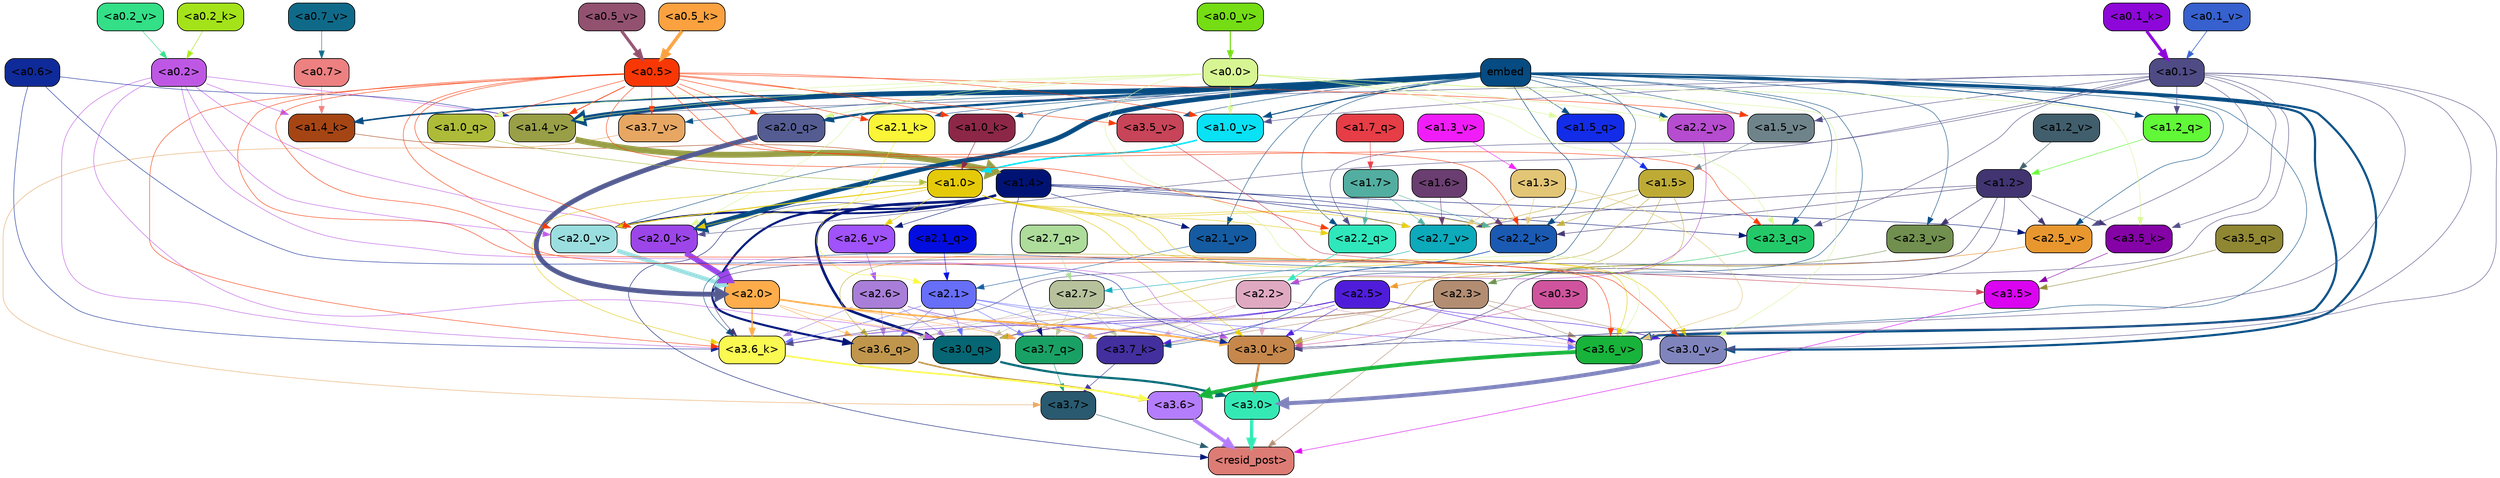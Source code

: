 strict digraph "" {
	graph [bgcolor=transparent,
		layout=dot,
		overlap=false,
		splines=true
	];
	"<a3.7>"	[color=black,
		fillcolor="#295a6f",
		fontname=Helvetica,
		shape=box,
		style="filled, rounded"];
	"<resid_post>"	[color=black,
		fillcolor="#dd7c75",
		fontname=Helvetica,
		shape=box,
		style="filled, rounded"];
	"<a3.7>" -> "<resid_post>"	[color="#295a6f",
		penwidth=0.6];
	"<a3.6>"	[color=black,
		fillcolor="#b47dfc",
		fontname=Helvetica,
		shape=box,
		style="filled, rounded"];
	"<a3.6>" -> "<resid_post>"	[color="#b47dfc",
		penwidth=4.646730065345764];
	"<a3.5>"	[color=black,
		fillcolor="#da04f1",
		fontname=Helvetica,
		shape=box,
		style="filled, rounded"];
	"<a3.5>" -> "<resid_post>"	[color="#da04f1",
		penwidth=0.6];
	"<a3.0>"	[color=black,
		fillcolor="#35e9b5",
		fontname=Helvetica,
		shape=box,
		style="filled, rounded"];
	"<a3.0>" -> "<resid_post>"	[color="#35e9b5",
		penwidth=4.323132634162903];
	"<a2.3>"	[color=black,
		fillcolor="#b28d72",
		fontname=Helvetica,
		shape=box,
		style="filled, rounded"];
	"<a2.3>" -> "<resid_post>"	[color="#b28d72",
		penwidth=0.6];
	"<a3.7_q>"	[color=black,
		fillcolor="#19a165",
		fontname=Helvetica,
		shape=box,
		style="filled, rounded"];
	"<a2.3>" -> "<a3.7_q>"	[color="#b28d72",
		penwidth=0.6];
	"<a3.6_q>"	[color=black,
		fillcolor="#c0964d",
		fontname=Helvetica,
		shape=box,
		style="filled, rounded"];
	"<a2.3>" -> "<a3.6_q>"	[color="#b28d72",
		penwidth=0.6];
	"<a3.0_q>"	[color=black,
		fillcolor="#066673",
		fontname=Helvetica,
		shape=box,
		style="filled, rounded"];
	"<a2.3>" -> "<a3.0_q>"	[color="#b28d72",
		penwidth=0.6];
	"<a3.7_k>"	[color=black,
		fillcolor="#432f9e",
		fontname=Helvetica,
		shape=box,
		style="filled, rounded"];
	"<a2.3>" -> "<a3.7_k>"	[color="#b28d72",
		penwidth=0.6];
	"<a3.0_k>"	[color=black,
		fillcolor="#c5874b",
		fontname=Helvetica,
		shape=box,
		style="filled, rounded"];
	"<a2.3>" -> "<a3.0_k>"	[color="#b28d72",
		penwidth=0.6];
	"<a3.6_v>"	[color=black,
		fillcolor="#18b33b",
		fontname=Helvetica,
		shape=box,
		style="filled, rounded"];
	"<a2.3>" -> "<a3.6_v>"	[color="#b28d72",
		penwidth=0.6];
	"<a3.0_v>"	[color=black,
		fillcolor="#8084bd",
		fontname=Helvetica,
		shape=box,
		style="filled, rounded"];
	"<a2.3>" -> "<a3.0_v>"	[color="#b28d72",
		penwidth=0.6];
	"<a1.4>"	[color=black,
		fillcolor="#001374",
		fontname=Helvetica,
		shape=box,
		style="filled, rounded"];
	"<a1.4>" -> "<resid_post>"	[color="#001374",
		penwidth=0.6];
	"<a1.4>" -> "<a3.7_q>"	[color="#001374",
		penwidth=0.6];
	"<a1.4>" -> "<a3.6_q>"	[color="#001374",
		penwidth=2.700703263282776];
	"<a1.4>" -> "<a3.0_q>"	[color="#001374",
		penwidth=3.34255850315094];
	"<a2.3_q>"	[color=black,
		fillcolor="#23c969",
		fontname=Helvetica,
		shape=box,
		style="filled, rounded"];
	"<a1.4>" -> "<a2.3_q>"	[color="#001374",
		penwidth=0.6];
	"<a2.2_k>"	[color=black,
		fillcolor="#1a5ab3",
		fontname=Helvetica,
		shape=box,
		style="filled, rounded"];
	"<a1.4>" -> "<a2.2_k>"	[color="#001374",
		penwidth=0.6];
	"<a2.7_v>"	[color=black,
		fillcolor="#0caabb",
		fontname=Helvetica,
		shape=box,
		style="filled, rounded"];
	"<a1.4>" -> "<a2.7_v>"	[color="#001374",
		penwidth=0.6];
	"<a2.6_v>"	[color=black,
		fillcolor="#a052fb",
		fontname=Helvetica,
		shape=box,
		style="filled, rounded"];
	"<a1.4>" -> "<a2.6_v>"	[color="#001374",
		penwidth=0.6];
	"<a2.5_v>"	[color=black,
		fillcolor="#e8972f",
		fontname=Helvetica,
		shape=box,
		style="filled, rounded"];
	"<a1.4>" -> "<a2.5_v>"	[color="#001374",
		penwidth=0.6];
	"<a2.1_v>"	[color=black,
		fillcolor="#155ba1",
		fontname=Helvetica,
		shape=box,
		style="filled, rounded"];
	"<a1.4>" -> "<a2.1_v>"	[color="#001374",
		penwidth=0.6];
	"<a2.0_v>"	[color=black,
		fillcolor="#9bdedf",
		fontname=Helvetica,
		shape=box,
		style="filled, rounded"];
	"<a1.4>" -> "<a2.0_v>"	[color="#001374",
		penwidth=2.387977123260498];
	"<a3.7_q>" -> "<a3.7>"	[color="#19a165",
		penwidth=0.6];
	"<a3.6_q>" -> "<a3.6>"	[color="#c0964d",
		penwidth=2.03758105635643];
	"<a3.5_q>"	[color=black,
		fillcolor="#908733",
		fontname=Helvetica,
		shape=box,
		style="filled, rounded"];
	"<a3.5_q>" -> "<a3.5>"	[color="#908733",
		penwidth=0.6];
	"<a3.0_q>" -> "<a3.0>"	[color="#066673",
		penwidth=2.8638100624084473];
	"<a3.7_k>" -> "<a3.7>"	[color="#432f9e",
		penwidth=0.6];
	"<a3.6_k>"	[color=black,
		fillcolor="#faf952",
		fontname=Helvetica,
		shape=box,
		style="filled, rounded"];
	"<a3.6_k>" -> "<a3.6>"	[color="#faf952",
		penwidth=2.174198240041733];
	"<a3.5_k>"	[color=black,
		fillcolor="#8502a6",
		fontname=Helvetica,
		shape=box,
		style="filled, rounded"];
	"<a3.5_k>" -> "<a3.5>"	[color="#8502a6",
		penwidth=0.6];
	"<a3.0_k>" -> "<a3.0>"	[color="#c5874b",
		penwidth=2.6274144649505615];
	"<a3.7_v>"	[color=black,
		fillcolor="#e7a763",
		fontname=Helvetica,
		shape=box,
		style="filled, rounded"];
	"<a3.7_v>" -> "<a3.7>"	[color="#e7a763",
		penwidth=0.6];
	"<a3.6_v>" -> "<a3.6>"	[color="#18b33b",
		penwidth=5.002329230308533];
	"<a3.5_v>"	[color=black,
		fillcolor="#c84458",
		fontname=Helvetica,
		shape=box,
		style="filled, rounded"];
	"<a3.5_v>" -> "<a3.5>"	[color="#c84458",
		penwidth=0.6];
	"<a3.0_v>" -> "<a3.0>"	[color="#8084bd",
		penwidth=5.188832879066467];
	"<a2.7>"	[color=black,
		fillcolor="#b7c29c",
		fontname=Helvetica,
		shape=box,
		style="filled, rounded"];
	"<a2.7>" -> "<a3.7_q>"	[color="#b7c29c",
		penwidth=0.6];
	"<a2.7>" -> "<a3.6_q>"	[color="#b7c29c",
		penwidth=0.6];
	"<a2.7>" -> "<a3.0_q>"	[color="#b7c29c",
		penwidth=0.6];
	"<a2.7>" -> "<a3.7_k>"	[color="#b7c29c",
		penwidth=0.6];
	"<a2.7>" -> "<a3.0_k>"	[color="#b7c29c",
		penwidth=0.6];
	"<a2.6>"	[color=black,
		fillcolor="#a87ed8",
		fontname=Helvetica,
		shape=box,
		style="filled, rounded"];
	"<a2.6>" -> "<a3.7_q>"	[color="#a87ed8",
		penwidth=0.6];
	"<a2.6>" -> "<a3.6_q>"	[color="#a87ed8",
		penwidth=0.6];
	"<a2.6>" -> "<a3.0_q>"	[color="#a87ed8",
		penwidth=0.6];
	"<a2.6>" -> "<a3.7_k>"	[color="#a87ed8",
		penwidth=0.6];
	"<a2.6>" -> "<a3.6_k>"	[color="#a87ed8",
		penwidth=0.6];
	"<a2.6>" -> "<a3.0_k>"	[color="#a87ed8",
		penwidth=0.6];
	"<a2.5>"	[color=black,
		fillcolor="#4f1dda",
		fontname=Helvetica,
		shape=box,
		style="filled, rounded"];
	"<a2.5>" -> "<a3.7_q>"	[color="#4f1dda",
		penwidth=0.6];
	"<a2.5>" -> "<a3.0_q>"	[color="#4f1dda",
		penwidth=0.6];
	"<a2.5>" -> "<a3.7_k>"	[color="#4f1dda",
		penwidth=0.6];
	"<a2.5>" -> "<a3.6_k>"	[color="#4f1dda",
		penwidth=0.6];
	"<a2.5>" -> "<a3.0_k>"	[color="#4f1dda",
		penwidth=0.6];
	"<a2.5>" -> "<a3.6_v>"	[color="#4f1dda",
		penwidth=0.6];
	"<a2.5>" -> "<a3.0_v>"	[color="#4f1dda",
		penwidth=0.6];
	"<a2.2>"	[color=black,
		fillcolor="#e0a9c2",
		fontname=Helvetica,
		shape=box,
		style="filled, rounded"];
	"<a2.2>" -> "<a3.7_q>"	[color="#e0a9c2",
		penwidth=0.6];
	"<a2.2>" -> "<a3.7_k>"	[color="#e0a9c2",
		penwidth=0.6];
	"<a2.2>" -> "<a3.6_k>"	[color="#e0a9c2",
		penwidth=0.6];
	"<a2.2>" -> "<a3.0_k>"	[color="#e0a9c2",
		penwidth=0.6];
	"<a2.2>" -> "<a3.6_v>"	[color="#e0a9c2",
		penwidth=0.6];
	"<a2.1>"	[color=black,
		fillcolor="#676ef7",
		fontname=Helvetica,
		shape=box,
		style="filled, rounded"];
	"<a2.1>" -> "<a3.7_q>"	[color="#676ef7",
		penwidth=0.6];
	"<a2.1>" -> "<a3.6_q>"	[color="#676ef7",
		penwidth=0.6];
	"<a2.1>" -> "<a3.0_q>"	[color="#676ef7",
		penwidth=0.6];
	"<a2.1>" -> "<a3.7_k>"	[color="#676ef7",
		penwidth=0.6];
	"<a2.1>" -> "<a3.6_k>"	[color="#676ef7",
		penwidth=0.6];
	"<a2.1>" -> "<a3.0_k>"	[color="#676ef7",
		penwidth=0.6];
	"<a2.1>" -> "<a3.6_v>"	[color="#676ef7",
		penwidth=0.6];
	"<a2.0>"	[color=black,
		fillcolor="#ffac4b",
		fontname=Helvetica,
		shape=box,
		style="filled, rounded"];
	"<a2.0>" -> "<a3.7_q>"	[color="#ffac4b",
		penwidth=0.6];
	"<a2.0>" -> "<a3.6_q>"	[color="#ffac4b",
		penwidth=0.6];
	"<a2.0>" -> "<a3.0_q>"	[color="#ffac4b",
		penwidth=0.6];
	"<a2.0>" -> "<a3.7_k>"	[color="#ffac4b",
		penwidth=0.6];
	"<a2.0>" -> "<a3.6_k>"	[color="#ffac4b",
		penwidth=1.6454488784074783];
	"<a2.0>" -> "<a3.0_k>"	[color="#ffac4b",
		penwidth=2.2218968719244003];
	"<a1.5>"	[color=black,
		fillcolor="#beab36",
		fontname=Helvetica,
		shape=box,
		style="filled, rounded"];
	"<a1.5>" -> "<a3.6_q>"	[color="#beab36",
		penwidth=0.6];
	"<a1.5>" -> "<a3.0_q>"	[color="#beab36",
		penwidth=0.6];
	"<a1.5>" -> "<a3.0_k>"	[color="#beab36",
		penwidth=0.6];
	"<a1.5>" -> "<a2.2_k>"	[color="#beab36",
		penwidth=0.6];
	"<a1.5>" -> "<a2.7_v>"	[color="#beab36",
		penwidth=0.6];
	"<a0.2>"	[color=black,
		fillcolor="#be58e4",
		fontname=Helvetica,
		shape=box,
		style="filled, rounded"];
	"<a0.2>" -> "<a3.0_q>"	[color="#be58e4",
		penwidth=0.6];
	"<a0.2>" -> "<a3.6_k>"	[color="#be58e4",
		penwidth=0.6];
	"<a0.2>" -> "<a3.0_k>"	[color="#be58e4",
		penwidth=0.6];
	"<a2.0_k>"	[color=black,
		fillcolor="#9c46e9",
		fontname=Helvetica,
		shape=box,
		style="filled, rounded"];
	"<a0.2>" -> "<a2.0_k>"	[color="#be58e4",
		penwidth=0.6];
	"<a0.2>" -> "<a2.0_v>"	[color="#be58e4",
		penwidth=0.6];
	"<a1.4_k>"	[color=black,
		fillcolor="#a64514",
		fontname=Helvetica,
		shape=box,
		style="filled, rounded"];
	"<a0.2>" -> "<a1.4_k>"	[color="#be58e4",
		penwidth=0.6];
	"<a1.4_v>"	[color=black,
		fillcolor="#989f47",
		fontname=Helvetica,
		shape=box,
		style="filled, rounded"];
	"<a0.2>" -> "<a1.4_v>"	[color="#be58e4",
		penwidth=0.6];
	embed	[color=black,
		fillcolor="#064b81",
		fontname=Helvetica,
		shape=box,
		style="filled, rounded"];
	embed -> "<a3.7_k>"	[color="#064b81",
		penwidth=0.6];
	embed -> "<a3.6_k>"	[color="#064b81",
		penwidth=0.6];
	embed -> "<a3.0_k>"	[color="#064b81",
		penwidth=0.6];
	embed -> "<a3.7_v>"	[color="#064b81",
		penwidth=0.6];
	embed -> "<a3.6_v>"	[color="#064b81",
		penwidth=2.8301228284835815];
	embed -> "<a3.5_v>"	[color="#064b81",
		penwidth=0.6];
	embed -> "<a3.0_v>"	[color="#064b81",
		penwidth=2.7660785913467407];
	embed -> "<a2.3_q>"	[color="#064b81",
		penwidth=0.6];
	"<a2.2_q>"	[color=black,
		fillcolor="#30e7bc",
		fontname=Helvetica,
		shape=box,
		style="filled, rounded"];
	embed -> "<a2.2_q>"	[color="#064b81",
		penwidth=0.6];
	"<a2.0_q>"	[color=black,
		fillcolor="#545c92",
		fontname=Helvetica,
		shape=box,
		style="filled, rounded"];
	embed -> "<a2.0_q>"	[color="#064b81",
		penwidth=2.918822765350342];
	embed -> "<a2.2_k>"	[color="#064b81",
		penwidth=0.7099294662475586];
	"<a2.1_k>"	[color=black,
		fillcolor="#faf537",
		fontname=Helvetica,
		shape=box,
		style="filled, rounded"];
	embed -> "<a2.1_k>"	[color="#064b81",
		penwidth=0.6];
	embed -> "<a2.0_k>"	[color="#064b81",
		penwidth=6.075345039367676];
	embed -> "<a2.5_v>"	[color="#064b81",
		penwidth=0.6];
	"<a2.3_v>"	[color=black,
		fillcolor="#718f4e",
		fontname=Helvetica,
		shape=box,
		style="filled, rounded"];
	embed -> "<a2.3_v>"	[color="#064b81",
		penwidth=0.6];
	"<a2.2_v>"	[color=black,
		fillcolor="#b64ccf",
		fontname=Helvetica,
		shape=box,
		style="filled, rounded"];
	embed -> "<a2.2_v>"	[color="#064b81",
		penwidth=0.6909599304199219];
	embed -> "<a2.1_v>"	[color="#064b81",
		penwidth=0.6];
	embed -> "<a2.0_v>"	[color="#064b81",
		penwidth=0.6];
	"<a1.5_q>"	[color=black,
		fillcolor="#122ce8",
		fontname=Helvetica,
		shape=box,
		style="filled, rounded"];
	embed -> "<a1.5_q>"	[color="#064b81",
		penwidth=0.6];
	"<a1.2_q>"	[color=black,
		fillcolor="#61f838",
		fontname=Helvetica,
		shape=box,
		style="filled, rounded"];
	embed -> "<a1.2_q>"	[color="#064b81",
		penwidth=1.1075286865234375];
	embed -> "<a1.4_k>"	[color="#064b81",
		penwidth=2.043105125427246];
	"<a1.0_k>"	[color=black,
		fillcolor="#8d2747",
		fontname=Helvetica,
		shape=box,
		style="filled, rounded"];
	embed -> "<a1.0_k>"	[color="#064b81",
		penwidth=0.6];
	"<a1.5_v>"	[color=black,
		fillcolor="#6e848a",
		fontname=Helvetica,
		shape=box,
		style="filled, rounded"];
	embed -> "<a1.5_v>"	[color="#064b81",
		penwidth=0.6];
	embed -> "<a1.4_v>"	[color="#064b81",
		penwidth=6.46385931968689];
	"<a1.0_v>"	[color=black,
		fillcolor="#09e1f5",
		fontname=Helvetica,
		shape=box,
		style="filled, rounded"];
	embed -> "<a1.0_v>"	[color="#064b81",
		penwidth=1.273291826248169];
	"<a1.2>"	[color=black,
		fillcolor="#413471",
		fontname=Helvetica,
		shape=box,
		style="filled, rounded"];
	"<a1.2>" -> "<a3.6_k>"	[color="#413471",
		penwidth=0.6];
	"<a1.2>" -> "<a3.5_k>"	[color="#413471",
		penwidth=0.6];
	"<a1.2>" -> "<a3.0_k>"	[color="#413471",
		penwidth=0.6];
	"<a1.2>" -> "<a2.2_k>"	[color="#413471",
		penwidth=0.6];
	"<a1.2>" -> "<a2.7_v>"	[color="#413471",
		penwidth=0.6];
	"<a1.2>" -> "<a2.5_v>"	[color="#413471",
		penwidth=0.6];
	"<a1.2>" -> "<a2.3_v>"	[color="#413471",
		penwidth=0.6];
	"<a1.0>"	[color=black,
		fillcolor="#e5ca09",
		fontname=Helvetica,
		shape=box,
		style="filled, rounded"];
	"<a1.0>" -> "<a3.6_k>"	[color="#e5ca09",
		penwidth=0.6];
	"<a1.0>" -> "<a3.0_k>"	[color="#e5ca09",
		penwidth=0.6];
	"<a1.0>" -> "<a3.6_v>"	[color="#e5ca09",
		penwidth=0.6];
	"<a1.0>" -> "<a3.0_v>"	[color="#e5ca09",
		penwidth=0.6];
	"<a1.0>" -> "<a2.2_q>"	[color="#e5ca09",
		penwidth=0.6];
	"<a1.0>" -> "<a2.2_k>"	[color="#e5ca09",
		penwidth=0.6];
	"<a1.0>" -> "<a2.0_k>"	[color="#e5ca09",
		penwidth=0.6];
	"<a1.0>" -> "<a2.7_v>"	[color="#e5ca09",
		penwidth=0.6];
	"<a1.0>" -> "<a2.6_v>"	[color="#e5ca09",
		penwidth=0.6];
	"<a1.0>" -> "<a2.0_v>"	[color="#e5ca09",
		penwidth=1.2435333728790283];
	"<a0.6>"	[color=black,
		fillcolor="#0f2a99",
		fontname=Helvetica,
		shape=box,
		style="filled, rounded"];
	"<a0.6>" -> "<a3.6_k>"	[color="#0f2a99",
		penwidth=0.6];
	"<a0.6>" -> "<a3.0_k>"	[color="#0f2a99",
		penwidth=0.6];
	"<a0.6>" -> "<a1.4_v>"	[color="#0f2a99",
		penwidth=0.6];
	"<a0.5>"	[color=black,
		fillcolor="#f93705",
		fontname=Helvetica,
		shape=box,
		style="filled, rounded"];
	"<a0.5>" -> "<a3.6_k>"	[color="#f93705",
		penwidth=0.6];
	"<a0.5>" -> "<a3.7_v>"	[color="#f93705",
		penwidth=0.6];
	"<a0.5>" -> "<a3.6_v>"	[color="#f93705",
		penwidth=0.6];
	"<a0.5>" -> "<a3.5_v>"	[color="#f93705",
		penwidth=0.6];
	"<a0.5>" -> "<a3.0_v>"	[color="#f93705",
		penwidth=0.6124261617660522];
	"<a0.5>" -> "<a2.3_q>"	[color="#f93705",
		penwidth=0.6];
	"<a0.5>" -> "<a2.2_q>"	[color="#f93705",
		penwidth=0.6];
	"<a0.5>" -> "<a2.0_q>"	[color="#f93705",
		penwidth=0.6];
	"<a0.5>" -> "<a2.2_k>"	[color="#f93705",
		penwidth=0.6];
	"<a0.5>" -> "<a2.1_k>"	[color="#f93705",
		penwidth=0.6];
	"<a0.5>" -> "<a2.0_k>"	[color="#f93705",
		penwidth=0.6112704277038574];
	"<a0.5>" -> "<a2.0_v>"	[color="#f93705",
		penwidth=0.6];
	"<a1.0_q>"	[color=black,
		fillcolor="#adbb39",
		fontname=Helvetica,
		shape=box,
		style="filled, rounded"];
	"<a0.5>" -> "<a1.0_q>"	[color="#f93705",
		penwidth=0.6];
	"<a0.5>" -> "<a1.0_k>"	[color="#f93705",
		penwidth=0.6];
	"<a0.5>" -> "<a1.5_v>"	[color="#f93705",
		penwidth=0.6];
	"<a0.5>" -> "<a1.4_v>"	[color="#f93705",
		penwidth=0.9145197868347168];
	"<a0.5>" -> "<a1.0_v>"	[color="#f93705",
		penwidth=0.6];
	"<a0.1>"	[color=black,
		fillcolor="#4e4b85",
		fontname=Helvetica,
		shape=box,
		style="filled, rounded"];
	"<a0.1>" -> "<a3.6_k>"	[color="#4e4b85",
		penwidth=0.6];
	"<a0.1>" -> "<a3.5_k>"	[color="#4e4b85",
		penwidth=0.6];
	"<a0.1>" -> "<a3.0_k>"	[color="#4e4b85",
		penwidth=0.6];
	"<a0.1>" -> "<a3.6_v>"	[color="#4e4b85",
		penwidth=0.6];
	"<a0.1>" -> "<a3.0_v>"	[color="#4e4b85",
		penwidth=0.6];
	"<a0.1>" -> "<a2.3_q>"	[color="#4e4b85",
		penwidth=0.6];
	"<a0.1>" -> "<a2.2_q>"	[color="#4e4b85",
		penwidth=0.6];
	"<a0.1>" -> "<a2.0_k>"	[color="#4e4b85",
		penwidth=0.6];
	"<a0.1>" -> "<a2.5_v>"	[color="#4e4b85",
		penwidth=0.6];
	"<a0.1>" -> "<a1.2_q>"	[color="#4e4b85",
		penwidth=0.6];
	"<a0.1>" -> "<a1.5_v>"	[color="#4e4b85",
		penwidth=0.6];
	"<a0.1>" -> "<a1.4_v>"	[color="#4e4b85",
		penwidth=0.6];
	"<a0.1>" -> "<a1.0_v>"	[color="#4e4b85",
		penwidth=0.6];
	"<a0.0>"	[color=black,
		fillcolor="#d7f693",
		fontname=Helvetica,
		shape=box,
		style="filled, rounded"];
	"<a0.0>" -> "<a3.5_k>"	[color="#d7f693",
		penwidth=0.6];
	"<a0.0>" -> "<a3.6_v>"	[color="#d7f693",
		penwidth=0.6];
	"<a0.0>" -> "<a3.0_v>"	[color="#d7f693",
		penwidth=0.6];
	"<a0.0>" -> "<a2.3_q>"	[color="#d7f693",
		penwidth=0.6];
	"<a0.0>" -> "<a2.0_q>"	[color="#d7f693",
		penwidth=0.6];
	"<a0.0>" -> "<a2.0_k>"	[color="#d7f693",
		penwidth=0.6];
	"<a0.0>" -> "<a2.2_v>"	[color="#d7f693",
		penwidth=0.6];
	"<a0.0>" -> "<a1.5_q>"	[color="#d7f693",
		penwidth=0.6];
	"<a0.0>" -> "<a1.0_q>"	[color="#d7f693",
		penwidth=0.6];
	"<a0.0>" -> "<a1.4_v>"	[color="#d7f693",
		penwidth=0.6];
	"<a0.0>" -> "<a1.0_v>"	[color="#d7f693",
		penwidth=0.6];
	"<a0.3>"	[color=black,
		fillcolor="#cf549d",
		fontname=Helvetica,
		shape=box,
		style="filled, rounded"];
	"<a0.3>" -> "<a3.0_k>"	[color="#cf549d",
		penwidth=0.6];
	"<a1.3>"	[color=black,
		fillcolor="#e3c576",
		fontname=Helvetica,
		shape=box,
		style="filled, rounded"];
	"<a1.3>" -> "<a3.6_v>"	[color="#e3c576",
		penwidth=0.6];
	"<a1.3>" -> "<a2.2_k>"	[color="#e3c576",
		penwidth=0.6];
	"<a1.3>" -> "<a2.7_v>"	[color="#e3c576",
		penwidth=0.6];
	"<a2.7_q>"	[color=black,
		fillcolor="#addc9b",
		fontname=Helvetica,
		shape=box,
		style="filled, rounded"];
	"<a2.7_q>" -> "<a2.7>"	[color="#addc9b",
		penwidth=0.6];
	"<a2.3_q>" -> "<a2.3>"	[color="#23c969",
		penwidth=0.6];
	"<a2.2_q>" -> "<a2.2>"	[color="#30e7bc",
		penwidth=0.8114519119262695];
	"<a2.1_q>"	[color=black,
		fillcolor="#030ddf",
		fontname=Helvetica,
		shape=box,
		style="filled, rounded"];
	"<a2.1_q>" -> "<a2.1>"	[color="#030ddf",
		penwidth=0.6];
	"<a2.0_q>" -> "<a2.0>"	[color="#545c92",
		penwidth=6.2323237657547];
	"<a2.2_k>" -> "<a2.2>"	[color="#1a5ab3",
		penwidth=0.9331893920898438];
	"<a2.1_k>" -> "<a2.1>"	[color="#faf537",
		penwidth=0.6];
	"<a2.0_k>" -> "<a2.0>"	[color="#9c46e9",
		penwidth=7.158664226531982];
	"<a2.7_v>" -> "<a2.7>"	[color="#0caabb",
		penwidth=0.6];
	"<a2.6_v>" -> "<a2.6>"	[color="#a052fb",
		penwidth=0.6];
	"<a2.5_v>" -> "<a2.5>"	[color="#e8972f",
		penwidth=0.6657319068908691];
	"<a2.3_v>" -> "<a2.3>"	[color="#718f4e",
		penwidth=0.6];
	"<a2.2_v>" -> "<a2.2>"	[color="#b64ccf",
		penwidth=0.6];
	"<a2.1_v>" -> "<a2.1>"	[color="#155ba1",
		penwidth=0.6];
	"<a2.0_v>" -> "<a2.0>"	[color="#9bdedf",
		penwidth=5.380099236965179];
	"<a1.7>"	[color=black,
		fillcolor="#52aea0",
		fontname=Helvetica,
		shape=box,
		style="filled, rounded"];
	"<a1.7>" -> "<a2.2_q>"	[color="#52aea0",
		penwidth=0.6];
	"<a1.7>" -> "<a2.2_k>"	[color="#52aea0",
		penwidth=0.6];
	"<a1.7>" -> "<a2.7_v>"	[color="#52aea0",
		penwidth=0.6];
	"<a1.6>"	[color=black,
		fillcolor="#6a3e70",
		fontname=Helvetica,
		shape=box,
		style="filled, rounded"];
	"<a1.6>" -> "<a2.2_k>"	[color="#6a3e70",
		penwidth=0.6];
	"<a1.6>" -> "<a2.7_v>"	[color="#6a3e70",
		penwidth=0.6];
	"<a1.7_q>"	[color=black,
		fillcolor="#e63d46",
		fontname=Helvetica,
		shape=box,
		style="filled, rounded"];
	"<a1.7_q>" -> "<a1.7>"	[color="#e63d46",
		penwidth=0.6];
	"<a1.5_q>" -> "<a1.5>"	[color="#122ce8",
		penwidth=0.6];
	"<a1.2_q>" -> "<a1.2>"	[color="#61f838",
		penwidth=0.6965713500976562];
	"<a1.0_q>" -> "<a1.0>"	[color="#adbb39",
		penwidth=0.6];
	"<a1.4_k>" -> "<a1.4>"	[color="#a64514",
		penwidth=0.6];
	"<a1.0_k>" -> "<a1.0>"	[color="#8d2747",
		penwidth=0.6];
	"<a1.5_v>" -> "<a1.5>"	[color="#6e848a",
		penwidth=0.6];
	"<a1.4_v>" -> "<a1.4>"	[color="#989f47",
		penwidth=7.649995803833008];
	"<a1.3_v>"	[color=black,
		fillcolor="#f11df8",
		fontname=Helvetica,
		shape=box,
		style="filled, rounded"];
	"<a1.3_v>" -> "<a1.3>"	[color="#f11df8",
		penwidth=0.6];
	"<a1.2_v>"	[color=black,
		fillcolor="#415e6c",
		fontname=Helvetica,
		shape=box,
		style="filled, rounded"];
	"<a1.2_v>" -> "<a1.2>"	[color="#415e6c",
		penwidth=0.6];
	"<a1.0_v>" -> "<a1.0>"	[color="#09e1f5",
		penwidth=2.050852060317993];
	"<a0.7>"	[color=black,
		fillcolor="#ed8080",
		fontname=Helvetica,
		shape=box,
		style="filled, rounded"];
	"<a0.7>" -> "<a1.4_k>"	[color="#ed8080",
		penwidth=0.6];
	"<a0.5_k>"	[color=black,
		fillcolor="#fba13f",
		fontname=Helvetica,
		shape=box,
		style="filled, rounded"];
	"<a0.5_k>" -> "<a0.5>"	[color="#fba13f",
		penwidth=4.382697105407715];
	"<a0.2_k>"	[color=black,
		fillcolor="#a4e31a",
		fontname=Helvetica,
		shape=box,
		style="filled, rounded"];
	"<a0.2_k>" -> "<a0.2>"	[color="#a4e31a",
		penwidth=0.6394491195678711];
	"<a0.1_k>"	[color=black,
		fillcolor="#8d07d9",
		fontname=Helvetica,
		shape=box,
		style="filled, rounded"];
	"<a0.1_k>" -> "<a0.1>"	[color="#8d07d9",
		penwidth=3.9428932666778564];
	"<a0.7_v>"	[color=black,
		fillcolor="#0f6a89",
		fontname=Helvetica,
		shape=box,
		style="filled, rounded"];
	"<a0.7_v>" -> "<a0.7>"	[color="#0f6a89",
		penwidth=0.6];
	"<a0.5_v>"	[color=black,
		fillcolor="#935170",
		fontname=Helvetica,
		shape=box,
		style="filled, rounded"];
	"<a0.5_v>" -> "<a0.5>"	[color="#935170",
		penwidth=3.8846328258514404];
	"<a0.2_v>"	[color=black,
		fillcolor="#33df87",
		fontname=Helvetica,
		shape=box,
		style="filled, rounded"];
	"<a0.2_v>" -> "<a0.2>"	[color="#33df87",
		penwidth=0.6];
	"<a0.1_v>"	[color=black,
		fillcolor="#3661ce",
		fontname=Helvetica,
		shape=box,
		style="filled, rounded"];
	"<a0.1_v>" -> "<a0.1>"	[color="#3661ce",
		penwidth=0.8284716606140137];
	"<a0.0_v>"	[color=black,
		fillcolor="#74dd14",
		fontname=Helvetica,
		shape=box,
		style="filled, rounded"];
	"<a0.0_v>" -> "<a0.0>"	[color="#74dd14",
		penwidth=1.44976806640625];
}
